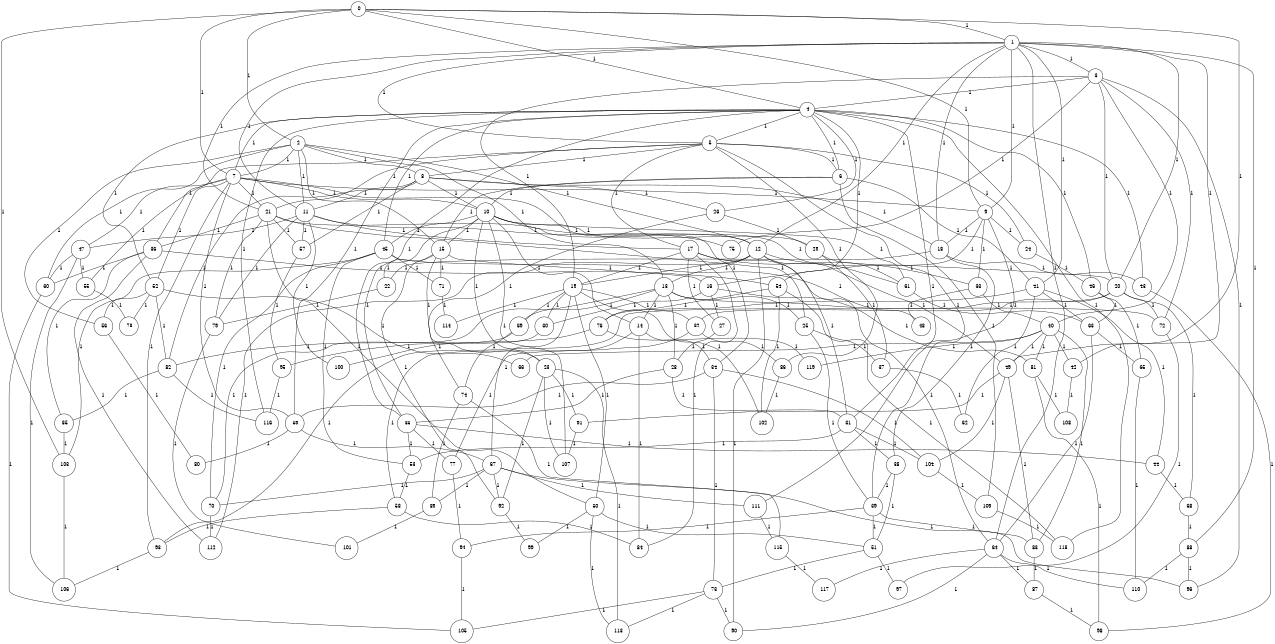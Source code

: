 graph G {
size="8.5,11;"
ratio = "expand;"
fixedsize="true;"
overlap="scale;"
node[shape=circle,width=.12,hight=.12,fontsize=12]
edge[fontsize=12]

0[label=" 0" color=black, pos="2.3672872,1.5546633!"];
1[label=" 1" color=black, pos="0.4286326,0.6645788!"];
2[label=" 2" color=black, pos="1.284905,1.1464656!"];
3[label=" 3" color=black, pos="2.1031821,2.6211327!"];
4[label=" 4" color=black, pos="2.4754661,2.9538446!"];
5[label=" 5" color=black, pos="2.5735745,0.56243155!"];
6[label=" 6" color=black, pos="0.34951926,1.01945!"];
7[label=" 7" color=black, pos="1.1022983,0.13198521!"];
8[label=" 8" color=black, pos="1.8612607,0.76817615!"];
9[label=" 9" color=black, pos="2.3862719,0.31081947!"];
10[label=" 10" color=black, pos="0.59050057,1.7668269!"];
11[label=" 11" color=black, pos="1.0388764,0.14672049!"];
12[label=" 12" color=black, pos="0.30414223,1.488351!"];
13[label=" 13" color=black, pos="0.29609848,2.9779259!"];
14[label=" 14" color=black, pos="0.16650562,1.5251163!"];
15[label=" 15" color=black, pos="0.80410336,0.73838946!"];
16[label=" 16" color=black, pos="0.34374992,2.9552574!"];
17[label=" 17" color=black, pos="2.9393206,0.40119867!"];
18[label=" 18" color=black, pos="0.72336197,2.2235038!"];
19[label=" 19" color=black, pos="1.5559851,0.27658081!"];
20[label=" 20" color=black, pos="2.4707894,2.737844!"];
21[label=" 21" color=black, pos="1.8157143,2.4125057!"];
22[label=" 22" color=black, pos="1.7131458,2.2510239!"];
23[label=" 23" color=black, pos="0.59472338,1.1826133!"];
24[label=" 24" color=black, pos="2.4959789,2.6684951!"];
25[label=" 25" color=black, pos="1.4039476,1.9651206!"];
26[label=" 26" color=black, pos="1.2377193,0.88954792!"];
27[label=" 27" color=black, pos="0.55884874,2.6538318!"];
28[label=" 28" color=black, pos="2.9310605,2.7965261!"];
29[label=" 29" color=black, pos="2.1074458,1.7289947!"];
30[label=" 30" color=black, pos="1.1466537,0.33784085!"];
31[label=" 31" color=black, pos="0.96943191,0.67985037!"];
32[label=" 32" color=black, pos="2.6583248,2.9007103!"];
33[label=" 33" color=black, pos="0.41803929,2.189582!"];
34[label=" 34" color=black, pos="2.0544553,2.4494631!"];
35[label=" 35" color=black, pos="0.24525863,2.6429423!"];
36[label=" 36" color=black, pos="1.4949707,2.923094!"];
37[label=" 37" color=black, pos="2.6485001,1.4230082!"];
38[label=" 38" color=black, pos="0.6321073,2.5365309!"];
39[label=" 39" color=black, pos="2.2813031,1.06695!"];
40[label=" 40" color=black, pos="0.56472673,2.0019004!"];
41[label=" 41" color=black, pos="1.8334912,1.6385246!"];
42[label=" 42" color=black, pos="1.2706123,0.50125064!"];
43[label=" 43" color=black, pos="0.19128254,1.6921901!"];
44[label=" 44" color=black, pos="2.5836613,2.2886698!"];
45[label=" 45" color=black, pos="0.26737275,1.0273152!"];
46[label=" 46" color=black, pos="0.47252694,0.50101925!"];
47[label=" 47" color=black, pos="2.7802273,0.69345806!"];
48[label=" 48" color=black, pos="0.53562962,2.32772!"];
49[label=" 49" color=black, pos="0.88684087,0.25706744!"];
50[label=" 50" color=black, pos="2.0542323,0.67332412!"];
51[label=" 51" color=black, pos="2.902511,2.9317681!"];
52[label=" 52" color=black, pos="1.9807982,2.7183336!"];
53[label=" 53" color=black, pos="0.93211585,1.147651!"];
54[label=" 54" color=black, pos="2.3094948,0.15847288!"];
55[label=" 55" color=black, pos="1.2166396,2.4346761!"];
56[label=" 56" color=black, pos="0.54728941,1.1213901!"];
57[label=" 57" color=black, pos="1.7286408,0.59158346!"];
58[label=" 58" color=black, pos="1.1367756,0.028388061!"];
59[label=" 59" color=black, pos="1.6304218,2.5254588!"];
60[label=" 60" color=black, pos="2.1805941,0.85939102!"];
61[label=" 61" color=black, pos="0.98944117,0.51735276!"];
62[label=" 62" color=black, pos="0.65571237,2.3886581!"];
63[label=" 63" color=black, pos="0.52775658,2.6246212!"];
64[label=" 64" color=black, pos="0.58573043,1.5091763!"];
65[label=" 65" color=black, pos="0.12446871,1.0972445!"];
66[label=" 66" color=black, pos="1.3656673,1.3005308!"];
67[label=" 67" color=black, pos="1.0857887,1.6073091!"];
68[label=" 68" color=black, pos="1.069782,2.3790928!"];
69[label=" 69" color=black, pos="2.4737422,0.35815918!"];
70[label=" 70" color=black, pos="2.5722712,0.0018064999!"];
71[label=" 71" color=black, pos="0.57015155,0.17507377!"];
72[label=" 72" color=black, pos="2.3724389,1.4702533!"];
73[label=" 73" color=black, pos="0.78500977,2.7581519!"];
74[label=" 74" color=black, pos="2.6931302,2.1467661!"];
75[label=" 75" color=black, pos="1.8846724,1.0453018!"];
76[label=" 76" color=black, pos="2.2207754,2.0136776!"];
77[label=" 77" color=black, pos="1.3208401,2.8239721!"];
78[label=" 78" color=black, pos="0.11865405,2.9931391!"];
79[label=" 79" color=black, pos="2.4522062,0.84468759!"];
80[label=" 80" color=black, pos="1.8524629,0.32155269!"];
81[label=" 81" color=black, pos="2.8824386,2.7881497!"];
82[label=" 82" color=black, pos="1.1383873,2.3544877!"];
83[label=" 83" color=black, pos="1.6889911,1.977514!"];
84[label=" 84" color=black, pos="0.82418402,1.604284!"];
85[label=" 85" color=black, pos="2.3630283,1.0381354!"];
86[label=" 86" color=black, pos="2.2540347,1.170488!"];
87[label=" 87" color=black, pos="2.1994873,1.5308861!"];
88[label=" 88" color=black, pos="1.3301164,1.6894229!"];
89[label=" 89" color=black, pos="2.9321433,0.78812374!"];
90[label=" 90" color=black, pos="0.41248846,0.093590279!"];
91[label=" 91" color=black, pos="2.5424009,0.011246065!"];
92[label=" 92" color=black, pos="0.062295879,2.5116091!"];
93[label=" 93" color=black, pos="2.0437862,0.90700658!"];
94[label=" 94" color=black, pos="1.581019,0.0040619192!"];
95[label=" 95" color=black, pos="2.0926701,1.8324565!"];
96[label=" 96" color=black, pos="1.3873868,1.6353415!"];
97[label=" 97" color=black, pos="0.99945194,2.3900608!"];
98[label=" 98" color=black, pos="1.5660767,0.51341999!"];
99[label=" 99" color=black, pos="1.5547553,0.47506255!"];
100[label=" 100" color=black, pos="1.1401961,0.042375431!"];
101[label=" 101" color=black, pos="2.5364161,1.4818033!"];
102[label=" 102" color=black, pos="1.0268766,1.8979413!"];
103[label=" 103" color=black, pos="1.0208132,0.54233325!"];
104[label=" 104" color=black, pos="0.2522772,1.7277302!"];
105[label=" 105" color=black, pos="1.60114,0.66366955!"];
106[label=" 106" color=black, pos="1.601442,1.2756943!"];
107[label=" 107" color=black, pos="1.7017556,2.7732485!"];
108[label=" 108" color=black, pos="2.7374285,0.025934091!"];
109[label=" 109" color=black, pos="2.765006,0.39127962!"];
110[label=" 110" color=black, pos="1.9936026,2.9114293!"];
111[label=" 111" color=black, pos="0.01961881,0.42261589!"];
112[label=" 112" color=black, pos="2.6314373,2.5236252!"];
113[label=" 113" color=black, pos="0.26813698,0.39979398!"];
114[label=" 114" color=black, pos="0.36438423,1.0257763!"];
115[label=" 115" color=black, pos="0.42624517,0.90809154!"];
116[label=" 116" color=black, pos="2.6146488,1.4375182!"];
117[label=" 117" color=black, pos="0.44176303,0.17153736!"];
118[label=" 118" color=black, pos="0.11801881,0.44978153!"];
119[label=" 119" color=black, pos="2.5367292,1.4095336!"];
0--1[label="1"]
0--2[label="1"]
0--4[label="1"]
0--7[label="1"]
0--9[label="1"]
0--49[label="1"]
0--103[label="1"]
1--3[label="1"]
1--5[label="1"]
1--9[label="1"]
1--11[label="1"]
1--12[label="1"]
1--18[label="1"]
1--20[label="1"]
1--21[label="1"]
1--41[label="1"]
1--42[label="1"]
1--64[label="1"]
1--88[label="1"]
2--7[label="1"]
2--8[label="1"]
2--11[label="1"]
2--12[label="1"]
2--13[label="1"]
2--15[label="1"]
2--56[label="1"]
2--60[label="1"]
3--4[label="1"]
3--19[label="1"]
3--20[label="1"]
3--40[label="1"]
3--72[label="1"]
3--75[label="1"]
3--96[label="1"]
4--5[label="1"]
4--6[label="1"]
4--7[label="1"]
4--26[label="1"]
4--35[label="1"]
4--43[label="1"]
4--45[label="1"]
4--46[label="1"]
4--52[label="1"]
4--54[label="1"]
4--59[label="1"]
4--111[label="1"]
4--116[label="1"]
4--118[label="1"]
5--6[label="1"]
5--8[label="1"]
5--17[label="1"]
5--21[label="1"]
5--24[label="1"]
5--36[label="1"]
5--39[label="1"]
5--86[label="1"]
6--10[label="1"]
6--15[label="1"]
6--41[label="1"]
6--109[label="1"]
7--9[label="1"]
7--10[label="1"]
7--21[label="1"]
7--34[label="1"]
7--47[label="1"]
7--52[label="1"]
7--55[label="1"]
7--59[label="1"]
7--93[label="1"]
8--10[label="1"]
8--11[label="1"]
8--18[label="1"]
8--26[label="1"]
8--57[label="1"]
8--82[label="1"]
9--16[label="1"]
9--18[label="1"]
9--24[label="1"]
9--31[label="1"]
9--33[label="1"]
10--12[label="1"]
10--14[label="1"]
10--15[label="1"]
10--23[label="1"]
10--29[label="1"]
10--35[label="1"]
10--45[label="1"]
10--61[label="1"]
10--107[label="1"]
11--17[label="1"]
11--47[label="1"]
11--57[label="1"]
11--75[label="1"]
11--79[label="1"]
11--100[label="1"]
12--13[label="1"]
12--19[label="1"]
12--20[label="1"]
12--31[label="1"]
12--49[label="1"]
12--90[label="1"]
12--112[label="1"]
13--14[label="1"]
13--25[label="1"]
13--28[label="1"]
13--69[label="1"]
13--70[label="1"]
13--72[label="1"]
14--34[label="1"]
14--58[label="1"]
14--84[label="1"]
15--16[label="1"]
15--22[label="1"]
15--23[label="1"]
15--71[label="1"]
15--92[label="1"]
16--27[label="1"]
16--30[label="1"]
16--81[label="1"]
17--19[label="1"]
17--27[label="1"]
17--33[label="1"]
17--64[label="1"]
17--84[label="1"]
18--22[label="1"]
18--38[label="1"]
18--43[label="1"]
19--30[label="1"]
19--32[label="1"]
19--50[label="1"]
19--67[label="1"]
19--69[label="1"]
19--102[label="1"]
19--114[label="1"]
20--32[label="1"]
20--68[label="1"]
20--72[label="1"]
20--93[label="1"]
21--25[label="1"]
21--36[label="1"]
21--50[label="1"]
21--57[label="1"]
21--61[label="1"]
21--79[label="1"]
22--79[label="1"]
23--91[label="1"]
23--92[label="1"]
23--107[label="1"]
23--113[label="1"]
24--46[label="1"]
25--37[label="1"]
25--39[label="1"]
26--29[label="1"]
26--74[label="1"]
27--28[label="1"]
28--31[label="1"]
28--35[label="1"]
29--37[label="1"]
29--61[label="1"]
30--100[label="1"]
31--38[label="1"]
31--53[label="1"]
31--104[label="1"]
32--77[label="1"]
32--86[label="1"]
33--40[label="1"]
33--48[label="1"]
34--59[label="1"]
34--73[label="1"]
34--104[label="1"]
35--44[label="1"]
35--53[label="1"]
35--77[label="1"]
36--54[label="1"]
36--60[label="1"]
36--85[label="1"]
36--112[label="1"]
37--62[label="1"]
38--39[label="1"]
38--51[label="1"]
39--51[label="1"]
39--83[label="1"]
39--94[label="1"]
40--42[label="1"]
40--49[label="1"]
40--66[label="1"]
40--81[label="1"]
40--83[label="1"]
40--119[label="1"]
41--44[label="1"]
41--62[label="1"]
41--63[label="1"]
41--76[label="1"]
42--108[label="1"]
43--98[label="1"]
44--68[label="1"]
45--48[label="1"]
45--53[label="1"]
45--70[label="1"]
45--71[label="1"]
45--103[label="1"]
46--63[label="1"]
46--65[label="1"]
47--55[label="1"]
47--60[label="1"]
47--106[label="1"]
49--83[label="1"]
49--91[label="1"]
49--104[label="1"]
50--51[label="1"]
50--99[label="1"]
50--113[label="1"]
51--73[label="1"]
51--97[label="1"]
52--56[label="1"]
52--66[label="1"]
52--78[label="1"]
52--82[label="1"]
53--58[label="1"]
54--76[label="1"]
54--102[label="1"]
54--118[label="1"]
55--78[label="1"]
56--80[label="1"]
57--95[label="1"]
58--84[label="1"]
58--93[label="1"]
59--67[label="1"]
59--80[label="1"]
60--105[label="1"]
61--63[label="1"]
63--64[label="1"]
63--65[label="1"]
64--87[label="1"]
64--90[label="1"]
64--110[label="1"]
64--117[label="1"]
65--110[label="1"]
67--70[label="1"]
67--89[label="1"]
67--92[label="1"]
67--96[label="1"]
67--111[label="1"]
68--88[label="1"]
69--74[label="1"]
69--95[label="1"]
70--112[label="1"]
71--114[label="1"]
72--97[label="1"]
73--90[label="1"]
73--105[label="1"]
73--113[label="1"]
74--89[label="1"]
74--115[label="1"]
76--82[label="1"]
76--119[label="1"]
77--94[label="1"]
79--101[label="1"]
81--98[label="1"]
81--108[label="1"]
82--85[label="1"]
82--116[label="1"]
83--87[label="1"]
85--103[label="1"]
86--102[label="1"]
87--98[label="1"]
88--96[label="1"]
88--110[label="1"]
89--101[label="1"]
91--107[label="1"]
92--99[label="1"]
93--106[label="1"]
94--105[label="1"]
95--116[label="1"]
103--106[label="1"]
104--109[label="1"]
109--118[label="1"]
111--115[label="1"]
115--117[label="1"]

}
